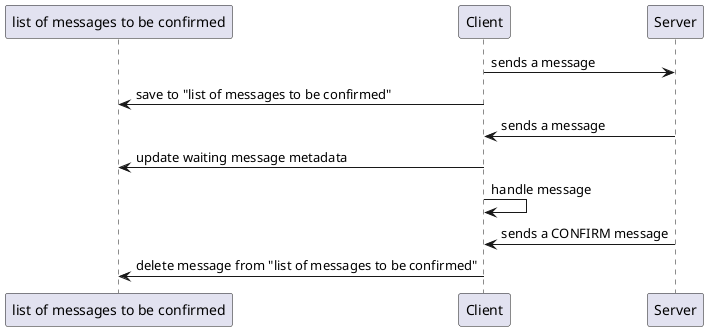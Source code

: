@startuml confirm_msg
participant "list of messages to be confirmed"
participant Client
participant Server

Client -> Server: sends a message
Client -> "list of messages to be confirmed": save to "list of messages to be confirmed"

Server -> Client: sends a message
Client -> "list of messages to be confirmed": update waiting message metadata
Client -> Client: handle message

Server -> Client: sends a CONFIRM message
Client -> "list of messages to be confirmed": delete message from "list of messages to be confirmed"

@enduml
